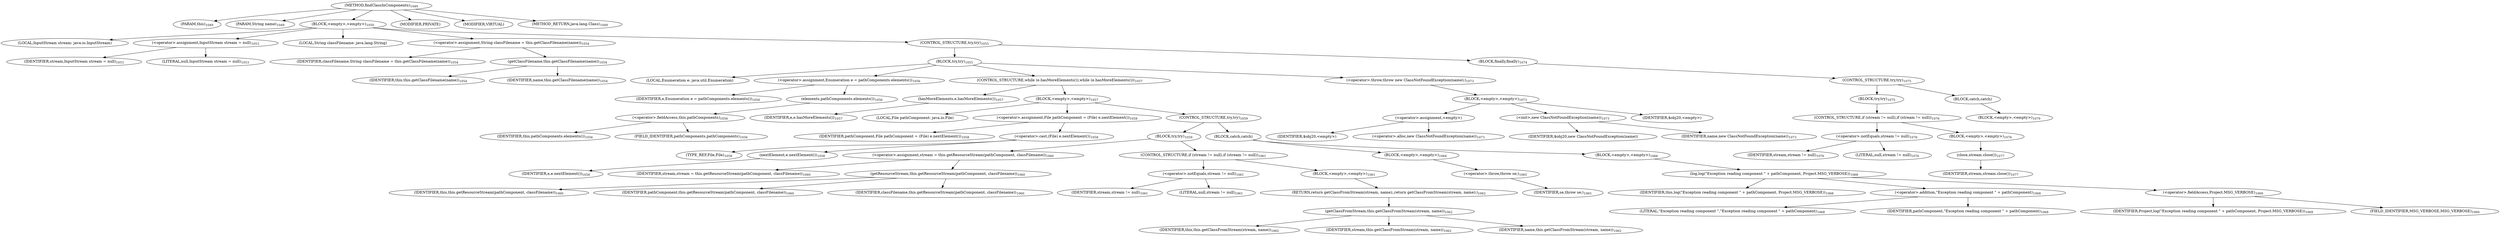 digraph "findClassInComponents" {  
"1829" [label = <(METHOD,findClassInComponents)<SUB>1049</SUB>> ]
"111" [label = <(PARAM,this)<SUB>1049</SUB>> ]
"1830" [label = <(PARAM,String name)<SUB>1049</SUB>> ]
"1831" [label = <(BLOCK,&lt;empty&gt;,&lt;empty&gt;)<SUB>1050</SUB>> ]
"1832" [label = <(LOCAL,InputStream stream: java.io.InputStream)> ]
"1833" [label = <(&lt;operator&gt;.assignment,InputStream stream = null)<SUB>1053</SUB>> ]
"1834" [label = <(IDENTIFIER,stream,InputStream stream = null)<SUB>1053</SUB>> ]
"1835" [label = <(LITERAL,null,InputStream stream = null)<SUB>1053</SUB>> ]
"1836" [label = <(LOCAL,String classFilename: java.lang.String)> ]
"1837" [label = <(&lt;operator&gt;.assignment,String classFilename = this.getClassFilename(name))<SUB>1054</SUB>> ]
"1838" [label = <(IDENTIFIER,classFilename,String classFilename = this.getClassFilename(name))<SUB>1054</SUB>> ]
"1839" [label = <(getClassFilename,this.getClassFilename(name))<SUB>1054</SUB>> ]
"110" [label = <(IDENTIFIER,this,this.getClassFilename(name))<SUB>1054</SUB>> ]
"1840" [label = <(IDENTIFIER,name,this.getClassFilename(name))<SUB>1054</SUB>> ]
"1841" [label = <(CONTROL_STRUCTURE,try,try)<SUB>1055</SUB>> ]
"1842" [label = <(BLOCK,try,try)<SUB>1055</SUB>> ]
"1843" [label = <(LOCAL,Enumeration e: java.util.Enumeration)> ]
"1844" [label = <(&lt;operator&gt;.assignment,Enumeration e = pathComponents.elements())<SUB>1056</SUB>> ]
"1845" [label = <(IDENTIFIER,e,Enumeration e = pathComponents.elements())<SUB>1056</SUB>> ]
"1846" [label = <(elements,pathComponents.elements())<SUB>1056</SUB>> ]
"1847" [label = <(&lt;operator&gt;.fieldAccess,this.pathComponents)<SUB>1056</SUB>> ]
"1848" [label = <(IDENTIFIER,this,pathComponents.elements())<SUB>1056</SUB>> ]
"1849" [label = <(FIELD_IDENTIFIER,pathComponents,pathComponents)<SUB>1056</SUB>> ]
"1850" [label = <(CONTROL_STRUCTURE,while (e.hasMoreElements()),while (e.hasMoreElements()))<SUB>1057</SUB>> ]
"1851" [label = <(hasMoreElements,e.hasMoreElements())<SUB>1057</SUB>> ]
"1852" [label = <(IDENTIFIER,e,e.hasMoreElements())<SUB>1057</SUB>> ]
"1853" [label = <(BLOCK,&lt;empty&gt;,&lt;empty&gt;)<SUB>1057</SUB>> ]
"1854" [label = <(LOCAL,File pathComponent: java.io.File)> ]
"1855" [label = <(&lt;operator&gt;.assignment,File pathComponent = (File) e.nextElement())<SUB>1058</SUB>> ]
"1856" [label = <(IDENTIFIER,pathComponent,File pathComponent = (File) e.nextElement())<SUB>1058</SUB>> ]
"1857" [label = <(&lt;operator&gt;.cast,(File) e.nextElement())<SUB>1058</SUB>> ]
"1858" [label = <(TYPE_REF,File,File)<SUB>1058</SUB>> ]
"1859" [label = <(nextElement,e.nextElement())<SUB>1058</SUB>> ]
"1860" [label = <(IDENTIFIER,e,e.nextElement())<SUB>1058</SUB>> ]
"1861" [label = <(CONTROL_STRUCTURE,try,try)<SUB>1059</SUB>> ]
"1862" [label = <(BLOCK,try,try)<SUB>1059</SUB>> ]
"1863" [label = <(&lt;operator&gt;.assignment,stream = this.getResourceStream(pathComponent, classFilename))<SUB>1060</SUB>> ]
"1864" [label = <(IDENTIFIER,stream,stream = this.getResourceStream(pathComponent, classFilename))<SUB>1060</SUB>> ]
"1865" [label = <(getResourceStream,this.getResourceStream(pathComponent, classFilename))<SUB>1060</SUB>> ]
"112" [label = <(IDENTIFIER,this,this.getResourceStream(pathComponent, classFilename))<SUB>1060</SUB>> ]
"1866" [label = <(IDENTIFIER,pathComponent,this.getResourceStream(pathComponent, classFilename))<SUB>1060</SUB>> ]
"1867" [label = <(IDENTIFIER,classFilename,this.getResourceStream(pathComponent, classFilename))<SUB>1060</SUB>> ]
"1868" [label = <(CONTROL_STRUCTURE,if (stream != null),if (stream != null))<SUB>1061</SUB>> ]
"1869" [label = <(&lt;operator&gt;.notEquals,stream != null)<SUB>1061</SUB>> ]
"1870" [label = <(IDENTIFIER,stream,stream != null)<SUB>1061</SUB>> ]
"1871" [label = <(LITERAL,null,stream != null)<SUB>1061</SUB>> ]
"1872" [label = <(BLOCK,&lt;empty&gt;,&lt;empty&gt;)<SUB>1061</SUB>> ]
"1873" [label = <(RETURN,return getClassFromStream(stream, name);,return getClassFromStream(stream, name);)<SUB>1062</SUB>> ]
"1874" [label = <(getClassFromStream,this.getClassFromStream(stream, name))<SUB>1062</SUB>> ]
"113" [label = <(IDENTIFIER,this,this.getClassFromStream(stream, name))<SUB>1062</SUB>> ]
"1875" [label = <(IDENTIFIER,stream,this.getClassFromStream(stream, name))<SUB>1062</SUB>> ]
"1876" [label = <(IDENTIFIER,name,this.getClassFromStream(stream, name))<SUB>1062</SUB>> ]
"1877" [label = <(BLOCK,catch,catch)> ]
"1878" [label = <(BLOCK,&lt;empty&gt;,&lt;empty&gt;)<SUB>1064</SUB>> ]
"1879" [label = <(&lt;operator&gt;.throw,throw se;)<SUB>1065</SUB>> ]
"1880" [label = <(IDENTIFIER,se,throw se;)<SUB>1065</SUB>> ]
"1881" [label = <(BLOCK,&lt;empty&gt;,&lt;empty&gt;)<SUB>1066</SUB>> ]
"1882" [label = <(log,log(&quot;Exception reading component &quot; + pathComponent, Project.MSG_VERBOSE))<SUB>1068</SUB>> ]
"114" [label = <(IDENTIFIER,this,log(&quot;Exception reading component &quot; + pathComponent, Project.MSG_VERBOSE))<SUB>1068</SUB>> ]
"1883" [label = <(&lt;operator&gt;.addition,&quot;Exception reading component &quot; + pathComponent)<SUB>1068</SUB>> ]
"1884" [label = <(LITERAL,&quot;Exception reading component &quot;,&quot;Exception reading component &quot; + pathComponent)<SUB>1068</SUB>> ]
"1885" [label = <(IDENTIFIER,pathComponent,&quot;Exception reading component &quot; + pathComponent)<SUB>1068</SUB>> ]
"1886" [label = <(&lt;operator&gt;.fieldAccess,Project.MSG_VERBOSE)<SUB>1069</SUB>> ]
"1887" [label = <(IDENTIFIER,Project,log(&quot;Exception reading component &quot; + pathComponent, Project.MSG_VERBOSE))<SUB>1069</SUB>> ]
"1888" [label = <(FIELD_IDENTIFIER,MSG_VERBOSE,MSG_VERBOSE)<SUB>1069</SUB>> ]
"1889" [label = <(&lt;operator&gt;.throw,throw new ClassNotFoundException(name);)<SUB>1073</SUB>> ]
"1890" [label = <(BLOCK,&lt;empty&gt;,&lt;empty&gt;)<SUB>1073</SUB>> ]
"1891" [label = <(&lt;operator&gt;.assignment,&lt;empty&gt;)> ]
"1892" [label = <(IDENTIFIER,$obj20,&lt;empty&gt;)> ]
"1893" [label = <(&lt;operator&gt;.alloc,new ClassNotFoundException(name))<SUB>1073</SUB>> ]
"1894" [label = <(&lt;init&gt;,new ClassNotFoundException(name))<SUB>1073</SUB>> ]
"1895" [label = <(IDENTIFIER,$obj20,new ClassNotFoundException(name))> ]
"1896" [label = <(IDENTIFIER,name,new ClassNotFoundException(name))<SUB>1073</SUB>> ]
"1897" [label = <(IDENTIFIER,$obj20,&lt;empty&gt;)> ]
"1898" [label = <(BLOCK,finally,finally)<SUB>1074</SUB>> ]
"1899" [label = <(CONTROL_STRUCTURE,try,try)<SUB>1075</SUB>> ]
"1900" [label = <(BLOCK,try,try)<SUB>1075</SUB>> ]
"1901" [label = <(CONTROL_STRUCTURE,if (stream != null),if (stream != null))<SUB>1076</SUB>> ]
"1902" [label = <(&lt;operator&gt;.notEquals,stream != null)<SUB>1076</SUB>> ]
"1903" [label = <(IDENTIFIER,stream,stream != null)<SUB>1076</SUB>> ]
"1904" [label = <(LITERAL,null,stream != null)<SUB>1076</SUB>> ]
"1905" [label = <(BLOCK,&lt;empty&gt;,&lt;empty&gt;)<SUB>1076</SUB>> ]
"1906" [label = <(close,stream.close())<SUB>1077</SUB>> ]
"1907" [label = <(IDENTIFIER,stream,stream.close())<SUB>1077</SUB>> ]
"1908" [label = <(BLOCK,catch,catch)> ]
"1909" [label = <(BLOCK,&lt;empty&gt;,&lt;empty&gt;)<SUB>1079</SUB>> ]
"1910" [label = <(MODIFIER,PRIVATE)> ]
"1911" [label = <(MODIFIER,VIRTUAL)> ]
"1912" [label = <(METHOD_RETURN,java.lang.Class)<SUB>1049</SUB>> ]
  "1829" -> "111" 
  "1829" -> "1830" 
  "1829" -> "1831" 
  "1829" -> "1910" 
  "1829" -> "1911" 
  "1829" -> "1912" 
  "1831" -> "1832" 
  "1831" -> "1833" 
  "1831" -> "1836" 
  "1831" -> "1837" 
  "1831" -> "1841" 
  "1833" -> "1834" 
  "1833" -> "1835" 
  "1837" -> "1838" 
  "1837" -> "1839" 
  "1839" -> "110" 
  "1839" -> "1840" 
  "1841" -> "1842" 
  "1841" -> "1898" 
  "1842" -> "1843" 
  "1842" -> "1844" 
  "1842" -> "1850" 
  "1842" -> "1889" 
  "1844" -> "1845" 
  "1844" -> "1846" 
  "1846" -> "1847" 
  "1847" -> "1848" 
  "1847" -> "1849" 
  "1850" -> "1851" 
  "1850" -> "1853" 
  "1851" -> "1852" 
  "1853" -> "1854" 
  "1853" -> "1855" 
  "1853" -> "1861" 
  "1855" -> "1856" 
  "1855" -> "1857" 
  "1857" -> "1858" 
  "1857" -> "1859" 
  "1859" -> "1860" 
  "1861" -> "1862" 
  "1861" -> "1877" 
  "1862" -> "1863" 
  "1862" -> "1868" 
  "1863" -> "1864" 
  "1863" -> "1865" 
  "1865" -> "112" 
  "1865" -> "1866" 
  "1865" -> "1867" 
  "1868" -> "1869" 
  "1868" -> "1872" 
  "1869" -> "1870" 
  "1869" -> "1871" 
  "1872" -> "1873" 
  "1873" -> "1874" 
  "1874" -> "113" 
  "1874" -> "1875" 
  "1874" -> "1876" 
  "1877" -> "1878" 
  "1877" -> "1881" 
  "1878" -> "1879" 
  "1879" -> "1880" 
  "1881" -> "1882" 
  "1882" -> "114" 
  "1882" -> "1883" 
  "1882" -> "1886" 
  "1883" -> "1884" 
  "1883" -> "1885" 
  "1886" -> "1887" 
  "1886" -> "1888" 
  "1889" -> "1890" 
  "1890" -> "1891" 
  "1890" -> "1894" 
  "1890" -> "1897" 
  "1891" -> "1892" 
  "1891" -> "1893" 
  "1894" -> "1895" 
  "1894" -> "1896" 
  "1898" -> "1899" 
  "1899" -> "1900" 
  "1899" -> "1908" 
  "1900" -> "1901" 
  "1901" -> "1902" 
  "1901" -> "1905" 
  "1902" -> "1903" 
  "1902" -> "1904" 
  "1905" -> "1906" 
  "1906" -> "1907" 
  "1908" -> "1909" 
}
